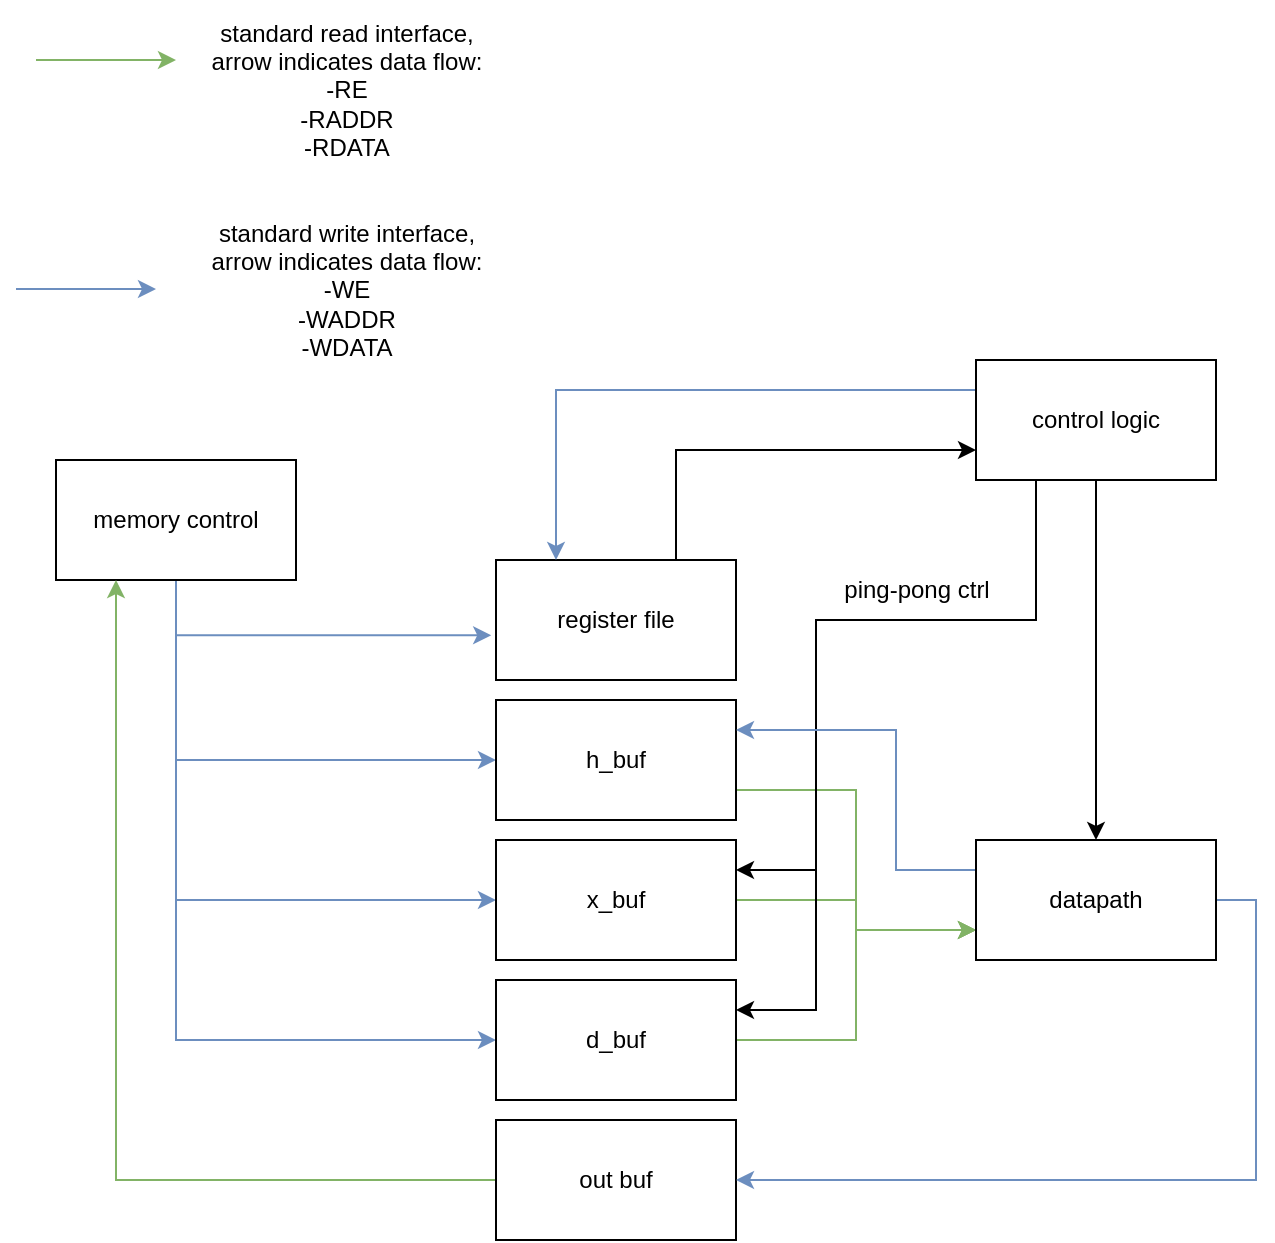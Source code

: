 <mxfile version="20.8.16" type="device" pages="2"><diagram name="Strona-1" id="Wdp27hK9MvhvamhVNRy5"><mxGraphModel dx="1050" dy="1790" grid="1" gridSize="10" guides="1" tooltips="1" connect="1" arrows="1" fold="1" page="1" pageScale="1" pageWidth="827" pageHeight="1169" math="0" shadow="0"><root><mxCell id="0"/><mxCell id="1" parent="0"/><mxCell id="ICE1v9aQE1XLQuVKbbyk-11" style="edgeStyle=orthogonalEdgeStyle;rounded=0;orthogonalLoop=1;jettySize=auto;html=1;exitX=0.5;exitY=1;exitDx=0;exitDy=0;entryX=-0.02;entryY=0.627;entryDx=0;entryDy=0;entryPerimeter=0;fillColor=#dae8fc;strokeColor=#6c8ebf;" parent="1" source="ICE1v9aQE1XLQuVKbbyk-1" target="ICE1v9aQE1XLQuVKbbyk-2" edge="1"><mxGeometry relative="1" as="geometry"/></mxCell><mxCell id="ICE1v9aQE1XLQuVKbbyk-12" style="edgeStyle=orthogonalEdgeStyle;rounded=0;orthogonalLoop=1;jettySize=auto;html=1;exitX=0.5;exitY=1;exitDx=0;exitDy=0;entryX=0;entryY=0.5;entryDx=0;entryDy=0;fillColor=#dae8fc;strokeColor=#6c8ebf;" parent="1" source="ICE1v9aQE1XLQuVKbbyk-1" target="ICE1v9aQE1XLQuVKbbyk-3" edge="1"><mxGeometry relative="1" as="geometry"/></mxCell><mxCell id="ICE1v9aQE1XLQuVKbbyk-13" style="edgeStyle=orthogonalEdgeStyle;rounded=0;orthogonalLoop=1;jettySize=auto;html=1;exitX=0.5;exitY=1;exitDx=0;exitDy=0;entryX=0;entryY=0.5;entryDx=0;entryDy=0;fillColor=#dae8fc;strokeColor=#6c8ebf;" parent="1" source="ICE1v9aQE1XLQuVKbbyk-1" target="ICE1v9aQE1XLQuVKbbyk-4" edge="1"><mxGeometry relative="1" as="geometry"/></mxCell><mxCell id="ICE1v9aQE1XLQuVKbbyk-14" style="edgeStyle=orthogonalEdgeStyle;rounded=0;orthogonalLoop=1;jettySize=auto;html=1;exitX=0.5;exitY=1;exitDx=0;exitDy=0;entryX=0;entryY=0.5;entryDx=0;entryDy=0;fillColor=#dae8fc;strokeColor=#6c8ebf;" parent="1" source="ICE1v9aQE1XLQuVKbbyk-1" target="ICE1v9aQE1XLQuVKbbyk-5" edge="1"><mxGeometry relative="1" as="geometry"/></mxCell><mxCell id="ICE1v9aQE1XLQuVKbbyk-1" value="memory control" style="rounded=0;whiteSpace=wrap;html=1;" parent="1" vertex="1"><mxGeometry x="70" y="170" width="120" height="60" as="geometry"/></mxCell><mxCell id="ICE1v9aQE1XLQuVKbbyk-19" style="edgeStyle=orthogonalEdgeStyle;rounded=0;orthogonalLoop=1;jettySize=auto;html=1;exitX=0.75;exitY=0;exitDx=0;exitDy=0;entryX=0;entryY=0.75;entryDx=0;entryDy=0;" parent="1" source="ICE1v9aQE1XLQuVKbbyk-2" target="ICE1v9aQE1XLQuVKbbyk-7" edge="1"><mxGeometry relative="1" as="geometry"/></mxCell><mxCell id="ICE1v9aQE1XLQuVKbbyk-2" value="register file" style="rounded=0;whiteSpace=wrap;html=1;" parent="1" vertex="1"><mxGeometry x="290" y="220" width="120" height="60" as="geometry"/></mxCell><mxCell id="ICE1v9aQE1XLQuVKbbyk-22" style="edgeStyle=orthogonalEdgeStyle;rounded=0;orthogonalLoop=1;jettySize=auto;html=1;exitX=1;exitY=0.75;exitDx=0;exitDy=0;entryX=0;entryY=0.75;entryDx=0;entryDy=0;fillColor=#d5e8d4;strokeColor=#82b366;" parent="1" source="ICE1v9aQE1XLQuVKbbyk-3" target="ICE1v9aQE1XLQuVKbbyk-8" edge="1"><mxGeometry relative="1" as="geometry"/></mxCell><mxCell id="ICE1v9aQE1XLQuVKbbyk-3" value="h_buf" style="rounded=0;whiteSpace=wrap;html=1;" parent="1" vertex="1"><mxGeometry x="290" y="290" width="120" height="60" as="geometry"/></mxCell><mxCell id="ICE1v9aQE1XLQuVKbbyk-23" style="edgeStyle=orthogonalEdgeStyle;rounded=0;orthogonalLoop=1;jettySize=auto;html=1;exitX=1;exitY=0.5;exitDx=0;exitDy=0;entryX=0;entryY=0.75;entryDx=0;entryDy=0;fillColor=#d5e8d4;strokeColor=#82b366;" parent="1" source="ICE1v9aQE1XLQuVKbbyk-4" target="ICE1v9aQE1XLQuVKbbyk-8" edge="1"><mxGeometry relative="1" as="geometry"/></mxCell><mxCell id="ICE1v9aQE1XLQuVKbbyk-4" value="x_buf" style="rounded=0;whiteSpace=wrap;html=1;" parent="1" vertex="1"><mxGeometry x="290" y="360" width="120" height="60" as="geometry"/></mxCell><mxCell id="ICE1v9aQE1XLQuVKbbyk-24" style="edgeStyle=orthogonalEdgeStyle;rounded=0;orthogonalLoop=1;jettySize=auto;html=1;exitX=1;exitY=0.5;exitDx=0;exitDy=0;entryX=0;entryY=0.75;entryDx=0;entryDy=0;fillColor=#d5e8d4;strokeColor=#82b366;" parent="1" source="ICE1v9aQE1XLQuVKbbyk-5" target="ICE1v9aQE1XLQuVKbbyk-8" edge="1"><mxGeometry relative="1" as="geometry"/></mxCell><mxCell id="ICE1v9aQE1XLQuVKbbyk-5" value="d_buf" style="rounded=0;whiteSpace=wrap;html=1;" parent="1" vertex="1"><mxGeometry x="290" y="430" width="120" height="60" as="geometry"/></mxCell><mxCell id="ICE1v9aQE1XLQuVKbbyk-15" style="edgeStyle=orthogonalEdgeStyle;rounded=0;orthogonalLoop=1;jettySize=auto;html=1;exitX=0;exitY=0.5;exitDx=0;exitDy=0;entryX=0.25;entryY=1;entryDx=0;entryDy=0;fillColor=#d5e8d4;strokeColor=#82b366;" parent="1" source="ICE1v9aQE1XLQuVKbbyk-6" target="ICE1v9aQE1XLQuVKbbyk-1" edge="1"><mxGeometry relative="1" as="geometry"/></mxCell><mxCell id="ICE1v9aQE1XLQuVKbbyk-6" value="out buf" style="rounded=0;whiteSpace=wrap;html=1;" parent="1" vertex="1"><mxGeometry x="290" y="500" width="120" height="60" as="geometry"/></mxCell><mxCell id="ICE1v9aQE1XLQuVKbbyk-20" style="edgeStyle=orthogonalEdgeStyle;rounded=0;orthogonalLoop=1;jettySize=auto;html=1;exitX=0;exitY=0.25;exitDx=0;exitDy=0;entryX=0.25;entryY=0;entryDx=0;entryDy=0;fillColor=#dae8fc;strokeColor=#6c8ebf;" parent="1" source="ICE1v9aQE1XLQuVKbbyk-7" target="ICE1v9aQE1XLQuVKbbyk-2" edge="1"><mxGeometry relative="1" as="geometry"/></mxCell><mxCell id="ICE1v9aQE1XLQuVKbbyk-21" style="edgeStyle=orthogonalEdgeStyle;rounded=0;orthogonalLoop=1;jettySize=auto;html=1;exitX=0.5;exitY=1;exitDx=0;exitDy=0;entryX=0.5;entryY=0;entryDx=0;entryDy=0;" parent="1" source="ICE1v9aQE1XLQuVKbbyk-7" target="ICE1v9aQE1XLQuVKbbyk-8" edge="1"><mxGeometry relative="1" as="geometry"/></mxCell><mxCell id="ICE1v9aQE1XLQuVKbbyk-34" style="edgeStyle=orthogonalEdgeStyle;rounded=0;orthogonalLoop=1;jettySize=auto;html=1;exitX=0.25;exitY=1;exitDx=0;exitDy=0;entryX=1;entryY=0.25;entryDx=0;entryDy=0;" parent="1" source="ICE1v9aQE1XLQuVKbbyk-7" target="ICE1v9aQE1XLQuVKbbyk-4" edge="1"><mxGeometry relative="1" as="geometry"><Array as="points"><mxPoint x="560" y="250"/><mxPoint x="450" y="250"/><mxPoint x="450" y="375"/></Array></mxGeometry></mxCell><mxCell id="ICE1v9aQE1XLQuVKbbyk-35" style="edgeStyle=orthogonalEdgeStyle;rounded=0;orthogonalLoop=1;jettySize=auto;html=1;exitX=0.25;exitY=1;exitDx=0;exitDy=0;entryX=1;entryY=0.25;entryDx=0;entryDy=0;" parent="1" source="ICE1v9aQE1XLQuVKbbyk-7" target="ICE1v9aQE1XLQuVKbbyk-5" edge="1"><mxGeometry relative="1" as="geometry"><Array as="points"><mxPoint x="560" y="250"/><mxPoint x="450" y="250"/><mxPoint x="450" y="445"/></Array></mxGeometry></mxCell><mxCell id="ICE1v9aQE1XLQuVKbbyk-7" value="control logic" style="rounded=0;whiteSpace=wrap;html=1;" parent="1" vertex="1"><mxGeometry x="530" y="120" width="120" height="60" as="geometry"/></mxCell><mxCell id="ICE1v9aQE1XLQuVKbbyk-25" style="edgeStyle=orthogonalEdgeStyle;rounded=0;orthogonalLoop=1;jettySize=auto;html=1;exitX=1;exitY=0.5;exitDx=0;exitDy=0;entryX=1;entryY=0.5;entryDx=0;entryDy=0;fillColor=#dae8fc;strokeColor=#6c8ebf;" parent="1" source="ICE1v9aQE1XLQuVKbbyk-8" target="ICE1v9aQE1XLQuVKbbyk-6" edge="1"><mxGeometry relative="1" as="geometry"/></mxCell><mxCell id="ICE1v9aQE1XLQuVKbbyk-32" style="edgeStyle=orthogonalEdgeStyle;rounded=0;orthogonalLoop=1;jettySize=auto;html=1;exitX=0;exitY=0.25;exitDx=0;exitDy=0;entryX=1;entryY=0.25;entryDx=0;entryDy=0;fillColor=#dae8fc;strokeColor=#6c8ebf;" parent="1" source="ICE1v9aQE1XLQuVKbbyk-8" target="ICE1v9aQE1XLQuVKbbyk-3" edge="1"><mxGeometry relative="1" as="geometry"><Array as="points"><mxPoint x="490" y="375"/><mxPoint x="490" y="305"/></Array></mxGeometry></mxCell><mxCell id="ICE1v9aQE1XLQuVKbbyk-8" value="datapath" style="rounded=0;whiteSpace=wrap;html=1;" parent="1" vertex="1"><mxGeometry x="530" y="360" width="120" height="60" as="geometry"/></mxCell><mxCell id="ICE1v9aQE1XLQuVKbbyk-28" value="" style="endArrow=classic;html=1;rounded=0;fillColor=#d5e8d4;strokeColor=#82b366;" parent="1" edge="1"><mxGeometry width="50" height="50" relative="1" as="geometry"><mxPoint x="60" y="-30" as="sourcePoint"/><mxPoint x="130" y="-30" as="targetPoint"/><Array as="points"><mxPoint x="90" y="-30"/></Array></mxGeometry></mxCell><mxCell id="ICE1v9aQE1XLQuVKbbyk-29" value="" style="endArrow=classic;html=1;rounded=0;fillColor=#dae8fc;strokeColor=#6c8ebf;" parent="1" edge="1"><mxGeometry width="50" height="50" relative="1" as="geometry"><mxPoint x="50" y="84.5" as="sourcePoint"/><mxPoint x="120" y="84.5" as="targetPoint"/></mxGeometry></mxCell><mxCell id="ICE1v9aQE1XLQuVKbbyk-30" value="standard read interface,&lt;br&gt;arrow indicates data flow:&lt;br&gt;-RE&lt;br&gt;-RADDR&lt;br&gt;-RDATA" style="text;html=1;align=center;verticalAlign=middle;resizable=0;points=[];autosize=1;strokeColor=none;fillColor=none;" parent="1" vertex="1"><mxGeometry x="135" y="-60" width="160" height="90" as="geometry"/></mxCell><mxCell id="ICE1v9aQE1XLQuVKbbyk-31" value="standard write interface,&lt;br&gt;arrow indicates data flow:&lt;br&gt;-WE&lt;br&gt;-WADDR&lt;br&gt;-WDATA" style="text;html=1;align=center;verticalAlign=middle;resizable=0;points=[];autosize=1;strokeColor=none;fillColor=none;" parent="1" vertex="1"><mxGeometry x="135" y="40" width="160" height="90" as="geometry"/></mxCell><mxCell id="ICE1v9aQE1XLQuVKbbyk-36" value="ping-pong ctrl" style="text;html=1;align=center;verticalAlign=middle;resizable=0;points=[];autosize=1;strokeColor=none;fillColor=none;" parent="1" vertex="1"><mxGeometry x="450" y="220" width="100" height="30" as="geometry"/></mxCell></root></mxGraphModel></diagram><diagram id="uSoicXtGGqDXHI6vuxJ5" name="Strona-2"><mxGraphModel dx="2442" dy="2124" grid="1" gridSize="10" guides="1" tooltips="1" connect="1" arrows="1" fold="1" page="1" pageScale="1" pageWidth="827" pageHeight="1169" math="0" shadow="0"><root><mxCell id="0"/><mxCell id="1" parent="0"/><mxCell id="SEap4uswFQqRxOE7QII3-1" style="edgeStyle=orthogonalEdgeStyle;rounded=0;orthogonalLoop=1;jettySize=auto;html=1;exitX=1;exitY=0.75;exitDx=0;exitDy=0;entryX=0;entryY=0.75;entryDx=0;entryDy=0;" edge="1" parent="1" source="YOGEDXBb1Fbc5sNbSQix-8" target="9pdbbq1W4j4HsqHv_BRZ-1"><mxGeometry relative="1" as="geometry"/></mxCell><mxCell id="YOGEDXBb1Fbc5sNbSQix-8" value="" style="rounded=0;whiteSpace=wrap;html=1;" parent="1" vertex="1"><mxGeometry x="280" y="80" width="550" height="565" as="geometry"/></mxCell><mxCell id="d2pGYEERoUD9F2qGW-Ko-1" style="edgeStyle=orthogonalEdgeStyle;rounded=0;orthogonalLoop=1;jettySize=auto;html=1;exitX=1;exitY=0.5;exitDx=0;exitDy=0;entryX=0;entryY=0.5;entryDx=0;entryDy=0;fillColor=#fff2cc;strokeColor=#d6b656;" parent="1" source="d2pGYEERoUD9F2qGW-Ko-5" target="d2pGYEERoUD9F2qGW-Ko-13" edge="1"><mxGeometry relative="1" as="geometry"/></mxCell><mxCell id="d2pGYEERoUD9F2qGW-Ko-2" style="edgeStyle=orthogonalEdgeStyle;rounded=0;orthogonalLoop=1;jettySize=auto;html=1;exitX=1;exitY=0.5;exitDx=0;exitDy=0;entryX=0;entryY=0.5;entryDx=0;entryDy=0;fillColor=#fff2cc;strokeColor=#d6b656;" parent="1" source="d2pGYEERoUD9F2qGW-Ko-5" target="d2pGYEERoUD9F2qGW-Ko-12" edge="1"><mxGeometry relative="1" as="geometry"/></mxCell><mxCell id="d2pGYEERoUD9F2qGW-Ko-3" style="edgeStyle=orthogonalEdgeStyle;rounded=0;orthogonalLoop=1;jettySize=auto;html=1;exitX=1;exitY=0.5;exitDx=0;exitDy=0;entryX=0;entryY=0.5;entryDx=0;entryDy=0;fillColor=#fff2cc;strokeColor=#d6b656;" parent="1" source="d2pGYEERoUD9F2qGW-Ko-5" target="d2pGYEERoUD9F2qGW-Ko-11" edge="1"><mxGeometry relative="1" as="geometry"/></mxCell><mxCell id="d2pGYEERoUD9F2qGW-Ko-4" style="edgeStyle=orthogonalEdgeStyle;rounded=0;orthogonalLoop=1;jettySize=auto;html=1;exitX=1;exitY=0.5;exitDx=0;exitDy=0;entryX=0;entryY=0.5;entryDx=0;entryDy=0;fillColor=#fff2cc;strokeColor=#d6b656;" parent="1" source="d2pGYEERoUD9F2qGW-Ko-5" target="d2pGYEERoUD9F2qGW-Ko-6" edge="1"><mxGeometry relative="1" as="geometry"/></mxCell><mxCell id="9pdbbq1W4j4HsqHv_BRZ-34" style="edgeStyle=orthogonalEdgeStyle;rounded=0;orthogonalLoop=1;jettySize=auto;html=1;exitX=1;exitY=0.25;exitDx=0;exitDy=0;entryX=0;entryY=0.25;entryDx=0;entryDy=0;" parent="1" source="d2pGYEERoUD9F2qGW-Ko-5" target="d2pGYEERoUD9F2qGW-Ko-13" edge="1"><mxGeometry relative="1" as="geometry"/></mxCell><mxCell id="d2pGYEERoUD9F2qGW-Ko-5" value="&lt;b&gt;x_fifo_buff&lt;/b&gt;" style="rounded=0;whiteSpace=wrap;html=1;" parent="1" vertex="1"><mxGeometry x="10" y="135" width="120" height="60" as="geometry"/></mxCell><mxCell id="9pdbbq1W4j4HsqHv_BRZ-6" style="edgeStyle=orthogonalEdgeStyle;rounded=0;orthogonalLoop=1;jettySize=auto;html=1;exitX=1;exitY=0.5;exitDx=0;exitDy=0;entryX=0;entryY=0.5;entryDx=0;entryDy=0;" parent="1" source="d2pGYEERoUD9F2qGW-Ko-6" target="9pdbbq1W4j4HsqHv_BRZ-1" edge="1"><mxGeometry relative="1" as="geometry"/></mxCell><mxCell id="d2pGYEERoUD9F2qGW-Ko-6" value="mul module 3" style="rounded=0;whiteSpace=wrap;html=1;" parent="1" vertex="1"><mxGeometry x="510" y="520" width="120" height="90" as="geometry"/></mxCell><mxCell id="9pdbbq1W4j4HsqHv_BRZ-5" style="edgeStyle=orthogonalEdgeStyle;rounded=0;orthogonalLoop=1;jettySize=auto;html=1;exitX=1;exitY=0.5;exitDx=0;exitDy=0;entryX=0;entryY=0.5;entryDx=0;entryDy=0;" parent="1" source="d2pGYEERoUD9F2qGW-Ko-11" target="9pdbbq1W4j4HsqHv_BRZ-1" edge="1"><mxGeometry relative="1" as="geometry"/></mxCell><mxCell id="d2pGYEERoUD9F2qGW-Ko-11" value="mul module 2" style="rounded=0;whiteSpace=wrap;html=1;" parent="1" vertex="1"><mxGeometry x="510" y="390" width="120" height="90" as="geometry"/></mxCell><mxCell id="9pdbbq1W4j4HsqHv_BRZ-4" style="edgeStyle=orthogonalEdgeStyle;rounded=0;orthogonalLoop=1;jettySize=auto;html=1;exitX=1;exitY=0.5;exitDx=0;exitDy=0;entryX=0;entryY=0.5;entryDx=0;entryDy=0;" parent="1" source="d2pGYEERoUD9F2qGW-Ko-12" target="9pdbbq1W4j4HsqHv_BRZ-1" edge="1"><mxGeometry relative="1" as="geometry"/></mxCell><mxCell id="d2pGYEERoUD9F2qGW-Ko-12" value="mul module 1" style="rounded=0;whiteSpace=wrap;html=1;" parent="1" vertex="1"><mxGeometry x="510" y="260" width="120" height="90" as="geometry"/></mxCell><mxCell id="9pdbbq1W4j4HsqHv_BRZ-2" style="edgeStyle=orthogonalEdgeStyle;rounded=0;orthogonalLoop=1;jettySize=auto;html=1;exitX=1;exitY=0.5;exitDx=0;exitDy=0;entryX=0;entryY=0.5;entryDx=0;entryDy=0;" parent="1" source="d2pGYEERoUD9F2qGW-Ko-13" target="9pdbbq1W4j4HsqHv_BRZ-1" edge="1"><mxGeometry relative="1" as="geometry"/></mxCell><mxCell id="d2pGYEERoUD9F2qGW-Ko-13" value="mul module 0" style="rounded=0;whiteSpace=wrap;html=1;" parent="1" vertex="1"><mxGeometry x="510" y="120" width="120" height="90" as="geometry"/></mxCell><mxCell id="d2pGYEERoUD9F2qGW-Ko-14" value="" style="endArrow=classic;html=1;rounded=0;entryX=0;entryY=0.25;entryDx=0;entryDy=0;exitX=1.039;exitY=0.58;exitDx=0;exitDy=0;exitPerimeter=0;" parent="1" source="d2pGYEERoUD9F2qGW-Ko-21" target="d2pGYEERoUD9F2qGW-Ko-5" edge="1"><mxGeometry width="50" height="50" relative="1" as="geometry"><mxPoint x="-140" y="165" as="sourcePoint"/><mxPoint x="-120" y="115" as="targetPoint"/></mxGeometry></mxCell><mxCell id="d2pGYEERoUD9F2qGW-Ko-16" style="edgeStyle=orthogonalEdgeStyle;rounded=0;orthogonalLoop=1;jettySize=auto;html=1;exitX=1;exitY=0.5;exitDx=0;exitDy=0;entryX=0;entryY=0.75;entryDx=0;entryDy=0;fillColor=#dae8fc;strokeColor=#6c8ebf;" parent="1" target="d2pGYEERoUD9F2qGW-Ko-13" edge="1"><mxGeometry relative="1" as="geometry"><mxPoint x="200" y="290" as="sourcePoint"/><Array as="points"><mxPoint x="360" y="290"/><mxPoint x="360" y="188"/></Array></mxGeometry></mxCell><mxCell id="d2pGYEERoUD9F2qGW-Ko-17" style="edgeStyle=orthogonalEdgeStyle;rounded=0;orthogonalLoop=1;jettySize=auto;html=1;exitX=1;exitY=0.5;exitDx=0;exitDy=0;entryX=0;entryY=0.75;entryDx=0;entryDy=0;fillColor=#dae8fc;strokeColor=#6c8ebf;" parent="1" target="d2pGYEERoUD9F2qGW-Ko-12" edge="1"><mxGeometry relative="1" as="geometry"><mxPoint x="200" y="290" as="sourcePoint"/><Array as="points"><mxPoint x="360" y="290"/><mxPoint x="360" y="328"/></Array></mxGeometry></mxCell><mxCell id="d2pGYEERoUD9F2qGW-Ko-18" style="edgeStyle=orthogonalEdgeStyle;rounded=0;orthogonalLoop=1;jettySize=auto;html=1;exitX=1;exitY=0.5;exitDx=0;exitDy=0;entryX=0;entryY=0.75;entryDx=0;entryDy=0;fillColor=#dae8fc;strokeColor=#6c8ebf;" parent="1" target="d2pGYEERoUD9F2qGW-Ko-11" edge="1"><mxGeometry relative="1" as="geometry"><mxPoint x="200" y="290" as="sourcePoint"/><Array as="points"><mxPoint x="360" y="290"/><mxPoint x="360" y="458"/></Array></mxGeometry></mxCell><mxCell id="d2pGYEERoUD9F2qGW-Ko-19" style="edgeStyle=orthogonalEdgeStyle;rounded=0;orthogonalLoop=1;jettySize=auto;html=1;exitX=1;exitY=0.5;exitDx=0;exitDy=0;entryX=0;entryY=0.75;entryDx=0;entryDy=0;fillColor=#dae8fc;strokeColor=#6c8ebf;" parent="1" target="d2pGYEERoUD9F2qGW-Ko-6" edge="1"><mxGeometry relative="1" as="geometry"><mxPoint x="200" y="290" as="sourcePoint"/><Array as="points"><mxPoint x="360" y="290"/><mxPoint x="360" y="588"/></Array></mxGeometry></mxCell><mxCell id="d2pGYEERoUD9F2qGW-Ko-21" value="x_buff_data&lt;br&gt;d_buff_data" style="text;html=1;align=center;verticalAlign=middle;resizable=0;points=[];autosize=1;strokeColor=none;fillColor=none;" parent="1" vertex="1"><mxGeometry x="-195" y="115" width="90" height="40" as="geometry"/></mxCell><mxCell id="9pdbbq1W4j4HsqHv_BRZ-15" style="edgeStyle=orthogonalEdgeStyle;rounded=0;orthogonalLoop=1;jettySize=auto;html=1;exitX=0.5;exitY=0;exitDx=0;exitDy=0;entryX=0.5;entryY=1;entryDx=0;entryDy=0;" parent="1" source="9pdbbq1W4j4HsqHv_BRZ-1" target="9pdbbq1W4j4HsqHv_BRZ-13" edge="1"><mxGeometry relative="1" as="geometry"/></mxCell><mxCell id="9pdbbq1W4j4HsqHv_BRZ-27" style="edgeStyle=orthogonalEdgeStyle;rounded=0;orthogonalLoop=1;jettySize=auto;html=1;exitX=1;exitY=0.75;exitDx=0;exitDy=0;entryX=-0.027;entryY=0.49;entryDx=0;entryDy=0;entryPerimeter=0;" parent="1" source="9pdbbq1W4j4HsqHv_BRZ-1" target="9pdbbq1W4j4HsqHv_BRZ-28" edge="1"><mxGeometry relative="1" as="geometry"><mxPoint x="1201" y="370.588" as="targetPoint"/></mxGeometry></mxCell><mxCell id="KsBgBuQx1cRdaY5-y1kA-20" style="edgeStyle=orthogonalEdgeStyle;rounded=0;orthogonalLoop=1;jettySize=auto;html=1;exitX=0;exitY=0.25;exitDx=0;exitDy=0;entryX=1;entryY=0.889;entryDx=0;entryDy=0;entryPerimeter=0;fontSize=12;" parent="1" source="9pdbbq1W4j4HsqHv_BRZ-1" target="d2pGYEERoUD9F2qGW-Ko-13" edge="1"><mxGeometry relative="1" as="geometry"><Array as="points"><mxPoint x="850" y="355"/><mxPoint x="850" y="200"/></Array></mxGeometry></mxCell><mxCell id="SEap4uswFQqRxOE7QII3-3" style="edgeStyle=orthogonalEdgeStyle;rounded=0;orthogonalLoop=1;jettySize=auto;html=1;exitX=1;exitY=0.25;exitDx=0;exitDy=0;entryX=-0.048;entryY=0.537;entryDx=0;entryDy=0;entryPerimeter=0;" edge="1" parent="1" source="9pdbbq1W4j4HsqHv_BRZ-1" target="SEap4uswFQqRxOE7QII3-4"><mxGeometry relative="1" as="geometry"><mxPoint x="1140" y="340" as="targetPoint"/></mxGeometry></mxCell><mxCell id="9pdbbq1W4j4HsqHv_BRZ-1" value="product_processor" style="rounded=0;whiteSpace=wrap;html=1;" parent="1" vertex="1"><mxGeometry x="951" y="340" width="120" height="60" as="geometry"/></mxCell><mxCell id="KsBgBuQx1cRdaY5-y1kA-19" style="edgeStyle=orthogonalEdgeStyle;rounded=0;orthogonalLoop=1;jettySize=auto;html=1;exitX=0;exitY=0.25;exitDx=0;exitDy=0;entryX=1;entryY=0.75;entryDx=0;entryDy=0;fontSize=12;" parent="1" source="9pdbbq1W4j4HsqHv_BRZ-13" target="d2pGYEERoUD9F2qGW-Ko-13" edge="1"><mxGeometry relative="1" as="geometry"><Array as="points"><mxPoint x="870" y="235"/><mxPoint x="870" y="188"/></Array></mxGeometry></mxCell><mxCell id="9pdbbq1W4j4HsqHv_BRZ-13" value="mi_calculator" style="rounded=0;whiteSpace=wrap;html=1;" parent="1" vertex="1"><mxGeometry x="951" y="220" width="120" height="60" as="geometry"/></mxCell><mxCell id="9pdbbq1W4j4HsqHv_BRZ-16" value="x_sum_squares&lt;br&gt;x_sum_squares_valid" style="text;html=1;align=center;verticalAlign=middle;resizable=0;points=[];autosize=1;strokeColor=none;fillColor=none;" parent="1" vertex="1"><mxGeometry x="996" y="285" width="140" height="40" as="geometry"/></mxCell><mxCell id="9pdbbq1W4j4HsqHv_BRZ-18" value="err" style="text;html=1;align=center;verticalAlign=middle;resizable=0;points=[];autosize=1;strokeColor=none;fillColor=none;" parent="1" vertex="1"><mxGeometry x="850" y="322.5" width="40" height="30" as="geometry"/></mxCell><mxCell id="9pdbbq1W4j4HsqHv_BRZ-28" value="h_new_wdata&lt;br&gt;h_new_we&lt;br&gt;h_new_waddr" style="text;html=1;align=center;verticalAlign=middle;resizable=0;points=[];autosize=1;strokeColor=none;fillColor=none;" parent="1" vertex="1"><mxGeometry x="1170" y="390" width="100" height="60" as="geometry"/></mxCell><mxCell id="9pdbbq1W4j4HsqHv_BRZ-29" value="" style="endArrow=classic;html=1;rounded=0;entryX=1;entryY=0.5;entryDx=0;entryDy=0;" parent="1" target="9pdbbq1W4j4HsqHv_BRZ-13" edge="1"><mxGeometry width="50" height="50" relative="1" as="geometry"><mxPoint x="1151" y="250" as="sourcePoint"/><mxPoint x="1181" y="160" as="targetPoint"/></mxGeometry></mxCell><mxCell id="9pdbbq1W4j4HsqHv_BRZ-30" value="gamma" style="text;html=1;align=center;verticalAlign=middle;resizable=0;points=[];autosize=1;strokeColor=none;fillColor=none;" parent="1" vertex="1"><mxGeometry x="1151" y="235" width="60" height="30" as="geometry"/></mxCell><mxCell id="9pdbbq1W4j4HsqHv_BRZ-35" value="x_thrown_away" style="text;html=1;align=center;verticalAlign=middle;resizable=0;points=[];autosize=1;strokeColor=none;fillColor=none;" parent="1" vertex="1"><mxGeometry x="150" y="120" width="110" height="30" as="geometry"/></mxCell><mxCell id="78y8_eU_izf2BwmPyC7g-2" value="" style="endArrow=classic;html=1;rounded=0;entryX=0.5;entryY=0;entryDx=0;entryDy=0;exitX=0.519;exitY=0.998;exitDx=0;exitDy=0;exitPerimeter=0;" parent="1" source="78y8_eU_izf2BwmPyC7g-3" target="d2pGYEERoUD9F2qGW-Ko-5" edge="1"><mxGeometry width="50" height="50" relative="1" as="geometry"><mxPoint x="10" y="50" as="sourcePoint"/><mxPoint x="-80" y="20" as="targetPoint"/></mxGeometry></mxCell><mxCell id="78y8_eU_izf2BwmPyC7g-3" value="start_outputting_data&lt;br&gt;get_new_x_d_sample&lt;br&gt;reset_x_vals&lt;br&gt;abort_outputting_data&lt;br&gt;abort_processing" style="text;html=1;align=center;verticalAlign=middle;resizable=0;points=[];autosize=1;strokeColor=none;fillColor=none;" parent="1" vertex="1"><mxGeometry y="-110" width="140" height="90" as="geometry"/></mxCell><mxCell id="YOGEDXBb1Fbc5sNbSQix-3" value="x_data_cm3" style="text;html=1;align=center;verticalAlign=middle;resizable=0;points=[];autosize=1;strokeColor=none;fillColor=none;" parent="1" vertex="1"><mxGeometry x="409" y="540" width="90" height="30" as="geometry"/></mxCell><mxCell id="YOGEDXBb1Fbc5sNbSQix-4" value="x_data_cm2" style="text;html=1;align=center;verticalAlign=middle;resizable=0;points=[];autosize=1;strokeColor=none;fillColor=none;" parent="1" vertex="1"><mxGeometry x="414" y="400" width="90" height="30" as="geometry"/></mxCell><mxCell id="YOGEDXBb1Fbc5sNbSQix-6" value="x_data_cm1" style="text;html=1;align=center;verticalAlign=middle;resizable=0;points=[];autosize=1;strokeColor=none;fillColor=none;" parent="1" vertex="1"><mxGeometry x="414" y="280" width="90" height="30" as="geometry"/></mxCell><mxCell id="YOGEDXBb1Fbc5sNbSQix-7" value="x_data_cm0" style="text;html=1;align=center;verticalAlign=middle;resizable=0;points=[];autosize=1;strokeColor=none;fillColor=none;" parent="1" vertex="1"><mxGeometry x="414" y="135" width="90" height="30" as="geometry"/></mxCell><mxCell id="YOGEDXBb1Fbc5sNbSQix-9" value="&lt;font style=&quot;font-size: 16px;&quot;&gt;&lt;b&gt;multipliers&lt;/b&gt;&lt;/font&gt;" style="text;html=1;align=center;verticalAlign=middle;resizable=0;points=[];autosize=1;strokeColor=none;fillColor=none;" parent="1" vertex="1"><mxGeometry x="695" y="90" width="100" height="30" as="geometry"/></mxCell><mxCell id="YOGEDXBb1Fbc5sNbSQix-10" value="&lt;font style=&quot;font-size: 12px;&quot;&gt;x_fifo_data&lt;br&gt;x_fifo_valid&lt;br&gt;x_fifo_ready&lt;br&gt;&lt;/font&gt;" style="text;html=1;align=center;verticalAlign=middle;resizable=0;points=[];autosize=1;strokeColor=#d6b656;fillColor=#fff2cc;fontSize=16;" parent="1" vertex="1"><mxGeometry x="155" y="165" width="90" height="70" as="geometry"/></mxCell><mxCell id="8d5wtDdv37GRDVb7pcSF-1" value="" style="endArrow=classic;html=1;rounded=0;fontSize=12;exitX=0;exitY=0.75;exitDx=0;exitDy=0;entryX=1.034;entryY=0.506;entryDx=0;entryDy=0;entryPerimeter=0;" parent="1" source="d2pGYEERoUD9F2qGW-Ko-5" target="g7O6onFX17OMO027Iit8-5" edge="1"><mxGeometry width="50" height="50" relative="1" as="geometry"><mxPoint x="-20" y="200" as="sourcePoint"/><mxPoint x="-120" y="180" as="targetPoint"/></mxGeometry></mxCell><mxCell id="g7O6onFX17OMO027Iit8-5" value="x_buff_addr&lt;br&gt;d_buff_addr&lt;br&gt;x_buff_we&lt;br&gt;d_buff_we" style="text;html=1;align=center;verticalAlign=middle;resizable=0;points=[];autosize=1;strokeColor=none;fillColor=none;fontSize=12;" parent="1" vertex="1"><mxGeometry x="-195" y="165" width="90" height="70" as="geometry"/></mxCell><mxCell id="g7O6onFX17OMO027Iit8-6" value="" style="endArrow=classic;html=1;rounded=0;fontSize=12;entryX=0.5;entryY=0;entryDx=0;entryDy=0;" parent="1" target="YOGEDXBb1Fbc5sNbSQix-8" edge="1"><mxGeometry width="50" height="50" relative="1" as="geometry"><mxPoint x="560" y="-40" as="sourcePoint"/><mxPoint x="600" y="-60" as="targetPoint"/></mxGeometry></mxCell><mxCell id="g7O6onFX17OMO027Iit8-7" value="update_x_sum_of_aquares&lt;br&gt;calculate_adaptation_coef&lt;br&gt;start_fir_filtration&lt;br&gt;start_filter_adapation&lt;br&gt;abort_processing" style="text;html=1;align=center;verticalAlign=middle;resizable=0;points=[];autosize=1;strokeColor=none;fillColor=none;fontSize=12;" parent="1" vertex="1"><mxGeometry x="470" y="-125" width="170" height="90" as="geometry"/></mxCell><mxCell id="g7O6onFX17OMO027Iit8-9" value="" style="endArrow=classic;html=1;rounded=0;fontSize=12;exitX=0.75;exitY=1;exitDx=0;exitDy=0;entryX=-0.007;entryY=0.146;entryDx=0;entryDy=0;entryPerimeter=0;" parent="1" source="d2pGYEERoUD9F2qGW-Ko-5" target="d2pGYEERoUD9F2qGW-Ko-12" edge="1"><mxGeometry width="50" height="50" relative="1" as="geometry"><mxPoint x="30" y="350" as="sourcePoint"/><mxPoint x="80" y="300" as="targetPoint"/><Array as="points"><mxPoint x="100" y="270"/></Array></mxGeometry></mxCell><mxCell id="g7O6onFX17OMO027Iit8-10" value="x_0" style="text;html=1;align=center;verticalAlign=middle;resizable=0;points=[];autosize=1;strokeColor=none;fillColor=none;fontSize=12;" parent="1" vertex="1"><mxGeometry x="110" y="240" width="40" height="30" as="geometry"/></mxCell><mxCell id="g7O6onFX17OMO027Iit8-12" style="edgeStyle=orthogonalEdgeStyle;rounded=0;orthogonalLoop=1;jettySize=auto;html=1;exitX=1;exitY=0.5;exitDx=0;exitDy=0;fontSize=12;fillColor=#dae8fc;strokeColor=#6c8ebf;" parent="1" source="g7O6onFX17OMO027Iit8-11" edge="1"><mxGeometry relative="1" as="geometry"><mxPoint x="200" y="290" as="targetPoint"/></mxGeometry></mxCell><mxCell id="g7O6onFX17OMO027Iit8-17" style="edgeStyle=orthogonalEdgeStyle;rounded=0;orthogonalLoop=1;jettySize=auto;html=1;exitX=0;exitY=0.75;exitDx=0;exitDy=0;entryX=1.04;entryY=0.568;entryDx=0;entryDy=0;entryPerimeter=0;fontSize=12;" parent="1" source="g7O6onFX17OMO027Iit8-11" target="g7O6onFX17OMO027Iit8-16" edge="1"><mxGeometry relative="1" as="geometry"/></mxCell><mxCell id="g7O6onFX17OMO027Iit8-11" value="h_fetch_manager" style="rounded=0;whiteSpace=wrap;html=1;fontSize=12;" parent="1" vertex="1"><mxGeometry x="-105" y="260" width="120" height="60" as="geometry"/></mxCell><mxCell id="g7O6onFX17OMO027Iit8-13" value="start_fetching&lt;br&gt;abort_fetching" style="text;html=1;align=center;verticalAlign=middle;resizable=0;points=[];autosize=1;strokeColor=none;fillColor=none;fontSize=12;" parent="1" vertex="1"><mxGeometry x="-90" y="370" width="100" height="40" as="geometry"/></mxCell><mxCell id="g7O6onFX17OMO027Iit8-14" value="" style="endArrow=classic;html=1;rounded=0;fontSize=12;exitX=0.426;exitY=-0.021;exitDx=0;exitDy=0;exitPerimeter=0;entryX=0.5;entryY=1;entryDx=0;entryDy=0;" parent="1" source="g7O6onFX17OMO027Iit8-13" target="g7O6onFX17OMO027Iit8-11" edge="1"><mxGeometry width="50" height="50" relative="1" as="geometry"><mxPoint x="-230" y="340" as="sourcePoint"/><mxPoint x="-180" y="290" as="targetPoint"/></mxGeometry></mxCell><mxCell id="g7O6onFX17OMO027Iit8-15" value="h_buff_data" style="text;html=1;align=center;verticalAlign=middle;resizable=0;points=[];autosize=1;strokeColor=none;fillColor=none;" parent="1" vertex="1"><mxGeometry x="-285" y="257.5" width="90" height="30" as="geometry"/></mxCell><mxCell id="g7O6onFX17OMO027Iit8-16" value="h_buff_addr&lt;br&gt;h_buff_we" style="text;html=1;align=center;verticalAlign=middle;resizable=0;points=[];autosize=1;strokeColor=none;fillColor=none;fontSize=12;" parent="1" vertex="1"><mxGeometry x="-285" y="282.5" width="90" height="40" as="geometry"/></mxCell><mxCell id="g7O6onFX17OMO027Iit8-18" value="" style="endArrow=classic;html=1;rounded=0;fontSize=12;exitX=1.05;exitY=0.524;exitDx=0;exitDy=0;exitPerimeter=0;entryX=0;entryY=0.25;entryDx=0;entryDy=0;" parent="1" source="g7O6onFX17OMO027Iit8-15" target="g7O6onFX17OMO027Iit8-11" edge="1"><mxGeometry width="50" height="50" relative="1" as="geometry"><mxPoint x="-360" y="215" as="sourcePoint"/><mxPoint x="-310" y="165" as="targetPoint"/></mxGeometry></mxCell><mxCell id="g7O6onFX17OMO027Iit8-19" value="h_fetched_data&lt;br&gt;h_fetched_valid&lt;br&gt;h_fetched_ready" style="text;html=1;align=center;verticalAlign=middle;resizable=0;points=[];autosize=1;strokeColor=#6c8ebf;fillColor=#dae8fc;fontSize=12;" parent="1" vertex="1"><mxGeometry x="90" y="370" width="110" height="60" as="geometry"/></mxCell><mxCell id="g7O6onFX17OMO027Iit8-21" value="" style="endArrow=classic;html=1;rounded=0;fontSize=12;entryX=0.25;entryY=1;entryDx=0;entryDy=0;fillColor=#dae8fc;strokeColor=#6c8ebf;" parent="1" target="9pdbbq1W4j4HsqHv_BRZ-1" edge="1"><mxGeometry width="50" height="50" relative="1" as="geometry"><mxPoint x="200" y="290" as="sourcePoint"/><mxPoint x="300" y="780" as="targetPoint"/><Array as="points"><mxPoint x="200" y="670"/><mxPoint x="981" y="670"/></Array></mxGeometry></mxCell><mxCell id="g7O6onFX17OMO027Iit8-22" value="" style="endArrow=classic;html=1;rounded=0;fontSize=12;exitX=0.5;exitY=1;exitDx=0;exitDy=0;entryX=0.5;entryY=1;entryDx=0;entryDy=0;" parent="1" source="d2pGYEERoUD9F2qGW-Ko-5" target="9pdbbq1W4j4HsqHv_BRZ-1" edge="1"><mxGeometry width="50" height="50" relative="1" as="geometry"><mxPoint x="-50" y="490" as="sourcePoint"/><mxPoint x="150" y="870" as="targetPoint"/><Array as="points"><mxPoint x="70" y="690"/><mxPoint x="1011" y="690"/></Array></mxGeometry></mxCell><mxCell id="g7O6onFX17OMO027Iit8-23" value="d_sample" style="text;html=1;align=center;verticalAlign=middle;resizable=0;points=[];autosize=1;strokeColor=none;fillColor=none;fontSize=12;" parent="1" vertex="1"><mxGeometry x="70" y="660" width="80" height="30" as="geometry"/></mxCell><mxCell id="KsBgBuQx1cRdaY5-y1kA-1" value="" style="endArrow=classic;html=1;rounded=0;fontSize=12;exitX=0.75;exitY=0;exitDx=0;exitDy=0;entryX=0.469;entryY=1.075;entryDx=0;entryDy=0;entryPerimeter=0;" parent="1" source="d2pGYEERoUD9F2qGW-Ko-5" target="KsBgBuQx1cRdaY5-y1kA-2" edge="1"><mxGeometry width="50" height="50" relative="1" as="geometry"><mxPoint x="180" y="20" as="sourcePoint"/><mxPoint x="180" y="40" as="targetPoint"/></mxGeometry></mxCell><mxCell id="KsBgBuQx1cRdaY5-y1kA-2" value="sample_ready" style="text;html=1;align=center;verticalAlign=middle;resizable=0;points=[];autosize=1;strokeColor=none;fillColor=none;fontSize=12;" parent="1" vertex="1"><mxGeometry x="80" width="100" height="30" as="geometry"/></mxCell><mxCell id="KsBgBuQx1cRdaY5-y1kA-3" value="products_data&lt;br&gt;products_valid" style="text;html=1;align=center;verticalAlign=middle;resizable=0;points=[];autosize=1;strokeColor=none;fillColor=none;fontSize=12;" parent="1" vertex="1"><mxGeometry x="830" y="370" width="100" height="40" as="geometry"/></mxCell><mxCell id="KsBgBuQx1cRdaY5-y1kA-6" value="h_coefs_count" style="text;html=1;align=center;verticalAlign=middle;resizable=0;points=[];autosize=1;strokeColor=none;fillColor=none;fontSize=12;" parent="1" vertex="1"><mxGeometry x="-50" y="10" width="100" height="30" as="geometry"/></mxCell><mxCell id="KsBgBuQx1cRdaY5-y1kA-7" value="" style="endArrow=classic;html=1;rounded=0;fontSize=12;exitX=0.66;exitY=1.108;exitDx=0;exitDy=0;exitPerimeter=0;entryX=0.25;entryY=0;entryDx=0;entryDy=0;" parent="1" source="KsBgBuQx1cRdaY5-y1kA-6" target="d2pGYEERoUD9F2qGW-Ko-5" edge="1"><mxGeometry width="50" height="50" relative="1" as="geometry"><mxPoint x="10" y="80" as="sourcePoint"/><mxPoint x="60" y="30" as="targetPoint"/></mxGeometry></mxCell><mxCell id="KsBgBuQx1cRdaY5-y1kA-8" value="" style="endArrow=classic;html=1;rounded=0;fontSize=12;exitX=1;exitY=0;exitDx=0;exitDy=0;entryX=-0.002;entryY=0.031;entryDx=0;entryDy=0;entryPerimeter=0;" parent="1" source="d2pGYEERoUD9F2qGW-Ko-5" target="YOGEDXBb1Fbc5sNbSQix-8" edge="1"><mxGeometry width="50" height="50" relative="1" as="geometry"><mxPoint x="250" y="40" as="sourcePoint"/><mxPoint x="300" y="-10" as="targetPoint"/><Array as="points"><mxPoint x="130" y="98"/></Array></mxGeometry></mxCell><mxCell id="KsBgBuQx1cRdaY5-y1kA-9" value="x_last_transaction" style="text;html=1;align=center;verticalAlign=middle;resizable=0;points=[];autosize=1;strokeColor=none;fillColor=none;fontSize=12;" parent="1" vertex="1"><mxGeometry x="140" y="70" width="120" height="30" as="geometry"/></mxCell><mxCell id="KsBgBuQx1cRdaY5-y1kA-15" value="mi_final" style="text;html=1;align=center;verticalAlign=middle;resizable=0;points=[];autosize=1;strokeColor=none;fillColor=none;fontSize=12;" parent="1" vertex="1"><mxGeometry x="870" y="205" width="60" height="30" as="geometry"/></mxCell><mxCell id="KsBgBuQx1cRdaY5-y1kA-16" value="" style="endArrow=classic;html=1;rounded=0;fontSize=12;entryX=0.5;entryY=0;entryDx=0;entryDy=0;" parent="1" target="9pdbbq1W4j4HsqHv_BRZ-13" edge="1"><mxGeometry width="50" height="50" relative="1" as="geometry"><mxPoint x="1011" y="150" as="sourcePoint"/><mxPoint x="1050" y="60" as="targetPoint"/></mxGeometry></mxCell><mxCell id="KsBgBuQx1cRdaY5-y1kA-17" value="mi" style="text;html=1;align=center;verticalAlign=middle;resizable=0;points=[];autosize=1;strokeColor=none;fillColor=none;fontSize=12;" parent="1" vertex="1"><mxGeometry x="991" y="115" width="40" height="30" as="geometry"/></mxCell><mxCell id="SEap4uswFQqRxOE7QII3-2" value="last_transaction_muls" style="text;html=1;align=center;verticalAlign=middle;resizable=0;points=[];autosize=1;strokeColor=none;fillColor=none;" vertex="1" parent="1"><mxGeometry x="820" y="510" width="140" height="30" as="geometry"/></mxCell><mxCell id="SEap4uswFQqRxOE7QII3-4" value="out_wdata&lt;br&gt;out_we&lt;br&gt;out_waddr" style="text;html=1;align=center;verticalAlign=middle;resizable=0;points=[];autosize=1;strokeColor=none;fillColor=none;" vertex="1" parent="1"><mxGeometry x="1170" y="307.5" width="80" height="60" as="geometry"/></mxCell><mxCell id="SEap4uswFQqRxOE7QII3-5" value="update_x_sum_of_aquares&lt;br&gt;start_fir_filtration&lt;br&gt;start_filter_adapation&lt;br&gt;abort_processing&lt;br&gt;y_as_out&lt;br&gt;reset_out_addr" style="text;html=1;align=center;verticalAlign=middle;resizable=0;points=[];autosize=1;strokeColor=none;fillColor=none;fontSize=12;" vertex="1" parent="1"><mxGeometry x="1041" y="485" width="170" height="100" as="geometry"/></mxCell><mxCell id="SEap4uswFQqRxOE7QII3-6" value="" style="endArrow=classic;html=1;rounded=0;entryX=0.75;entryY=1;entryDx=0;entryDy=0;exitX=0.449;exitY=0.009;exitDx=0;exitDy=0;exitPerimeter=0;" edge="1" parent="1" source="SEap4uswFQqRxOE7QII3-5" target="9pdbbq1W4j4HsqHv_BRZ-1"><mxGeometry width="50" height="50" relative="1" as="geometry"><mxPoint x="1101" y="670" as="sourcePoint"/><mxPoint x="1151" y="620" as="targetPoint"/></mxGeometry></mxCell><mxCell id="SEap4uswFQqRxOE7QII3-7" value="" style="endArrow=classic;html=1;rounded=0;entryX=0.908;entryY=0;entryDx=0;entryDy=0;entryPerimeter=0;exitX=0.482;exitY=1.051;exitDx=0;exitDy=0;exitPerimeter=0;" edge="1" parent="1" source="SEap4uswFQqRxOE7QII3-8" target="9pdbbq1W4j4HsqHv_BRZ-13"><mxGeometry width="50" height="50" relative="1" as="geometry"><mxPoint x="1100" y="135" as="sourcePoint"/><mxPoint x="1150" y="85" as="targetPoint"/></mxGeometry></mxCell><mxCell id="SEap4uswFQqRxOE7QII3-8" value="normalized_mi&lt;br&gt;abort_processing" style="text;html=1;align=center;verticalAlign=middle;resizable=0;points=[];autosize=1;strokeColor=none;fillColor=none;" vertex="1" parent="1"><mxGeometry x="1021" y="110" width="120" height="40" as="geometry"/></mxCell></root></mxGraphModel></diagram></mxfile>
